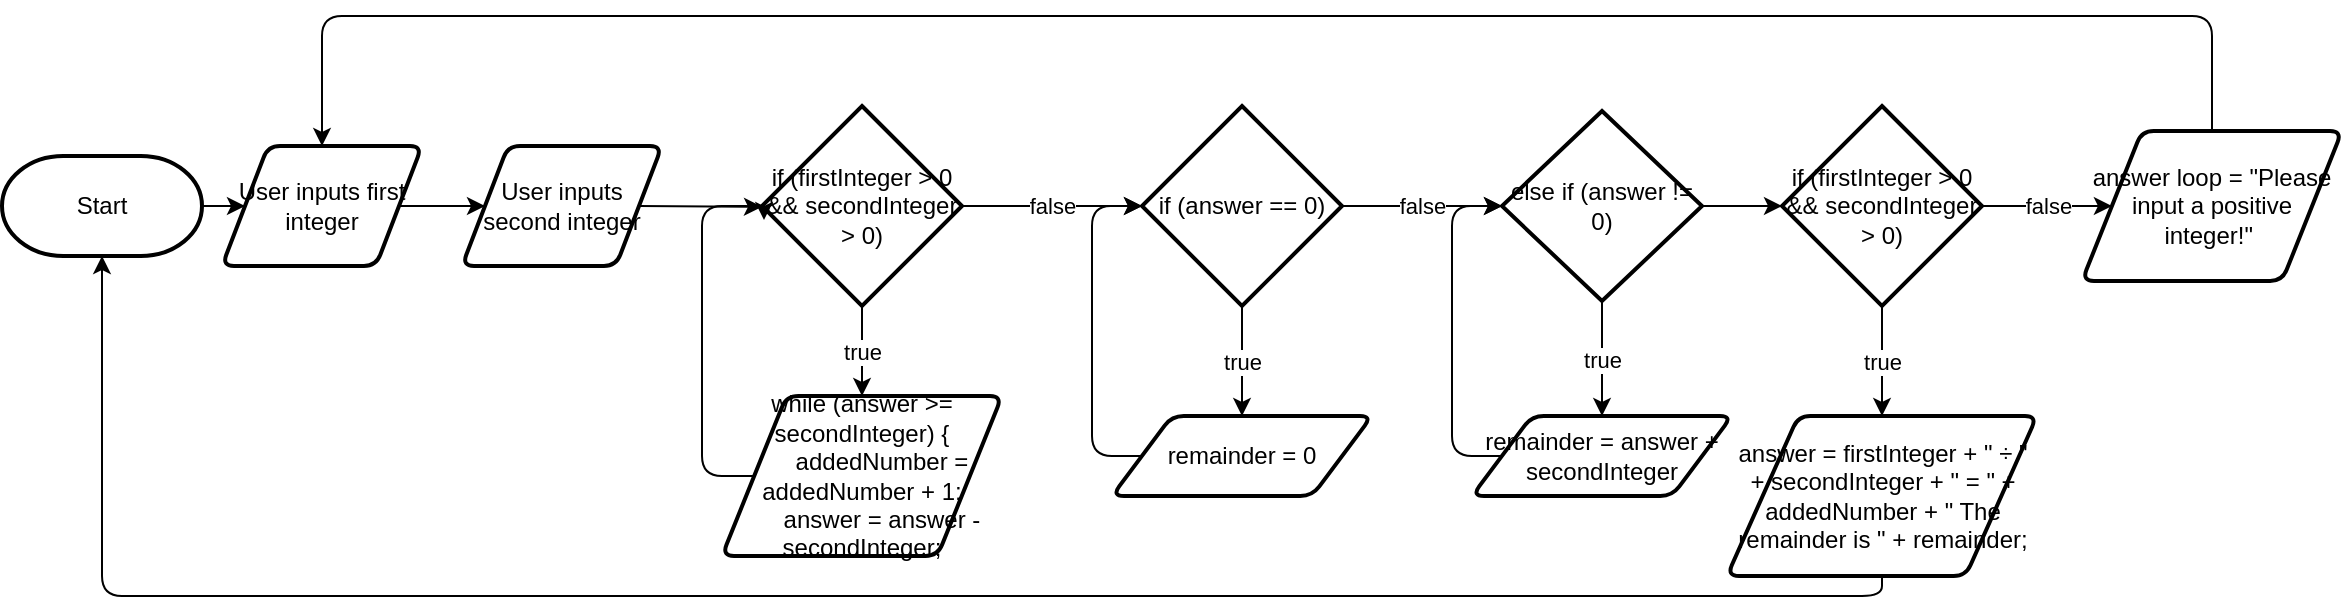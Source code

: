 <mxfile>
    <diagram id="FrXp61BSUD9EdXMxI7wD" name="Page-1">
        <mxGraphModel dx="1522" dy="771" grid="1" gridSize="10" guides="1" tooltips="1" connect="1" arrows="1" fold="1" page="1" pageScale="1" pageWidth="827" pageHeight="1169" math="0" shadow="0">
            <root>
                <mxCell id="0"/>
                <mxCell id="1" parent="0"/>
                <mxCell id="46" style="edgeStyle=none;html=1;exitX=1;exitY=0.5;exitDx=0;exitDy=0;exitPerimeter=0;entryX=0;entryY=0.5;entryDx=0;entryDy=0;" edge="1" parent="1" source="10" target="42">
                    <mxGeometry relative="1" as="geometry"/>
                </mxCell>
                <mxCell id="10" value="Start" style="strokeWidth=2;html=1;shape=mxgraph.flowchart.terminator;whiteSpace=wrap;" vertex="1" parent="1">
                    <mxGeometry x="-130" y="170" width="100" height="50" as="geometry"/>
                </mxCell>
                <mxCell id="15" value="false" style="edgeStyle=none;html=1;exitX=1;exitY=0.5;exitDx=0;exitDy=0;exitPerimeter=0;entryX=0;entryY=0.5;entryDx=0;entryDy=0;entryPerimeter=0;" edge="1" parent="1" source="11" target="14">
                    <mxGeometry relative="1" as="geometry"/>
                </mxCell>
                <mxCell id="19" value="true" style="edgeStyle=none;html=1;exitX=0.5;exitY=1;exitDx=0;exitDy=0;exitPerimeter=0;entryX=0.5;entryY=0;entryDx=0;entryDy=0;" edge="1" parent="1" source="11" target="18">
                    <mxGeometry relative="1" as="geometry"/>
                </mxCell>
                <mxCell id="11" value="if (firstInteger &amp;gt; 0 &amp;amp;&amp;amp; secondInteger &amp;gt; 0)" style="strokeWidth=2;html=1;shape=mxgraph.flowchart.decision;whiteSpace=wrap;" vertex="1" parent="1">
                    <mxGeometry x="250" y="145" width="100" height="100" as="geometry"/>
                </mxCell>
                <mxCell id="17" value="false" style="edgeStyle=none;html=1;exitX=1;exitY=0.5;exitDx=0;exitDy=0;exitPerimeter=0;entryX=0;entryY=0.5;entryDx=0;entryDy=0;entryPerimeter=0;" edge="1" parent="1" source="14" target="16">
                    <mxGeometry relative="1" as="geometry"/>
                </mxCell>
                <mxCell id="21" value="true" style="edgeStyle=none;html=1;exitX=0.5;exitY=1;exitDx=0;exitDy=0;exitPerimeter=0;entryX=0.5;entryY=0;entryDx=0;entryDy=0;" edge="1" parent="1" source="14" target="20">
                    <mxGeometry relative="1" as="geometry"/>
                </mxCell>
                <mxCell id="14" value="if (answer == 0)" style="strokeWidth=2;html=1;shape=mxgraph.flowchart.decision;whiteSpace=wrap;" vertex="1" parent="1">
                    <mxGeometry x="440" y="145" width="100" height="100" as="geometry"/>
                </mxCell>
                <mxCell id="26" value="true" style="edgeStyle=orthogonalEdgeStyle;html=1;exitX=0.5;exitY=1;exitDx=0;exitDy=0;exitPerimeter=0;entryX=0.5;entryY=0;entryDx=0;entryDy=0;" edge="1" parent="1" source="16" target="22">
                    <mxGeometry relative="1" as="geometry"/>
                </mxCell>
                <mxCell id="34" style="edgeStyle=orthogonalEdgeStyle;html=1;exitX=1;exitY=0.5;exitDx=0;exitDy=0;exitPerimeter=0;entryX=0;entryY=0.5;entryDx=0;entryDy=0;entryPerimeter=0;" edge="1" parent="1" source="16" target="31">
                    <mxGeometry relative="1" as="geometry"/>
                </mxCell>
                <mxCell id="16" value="else if (answer != 0)" style="strokeWidth=2;html=1;shape=mxgraph.flowchart.decision;whiteSpace=wrap;" vertex="1" parent="1">
                    <mxGeometry x="620" y="147.5" width="100" height="95" as="geometry"/>
                </mxCell>
                <mxCell id="25" style="edgeStyle=orthogonalEdgeStyle;html=1;exitX=0;exitY=0.5;exitDx=0;exitDy=0;entryX=0.01;entryY=0.57;entryDx=0;entryDy=0;entryPerimeter=0;" edge="1" parent="1" source="18" target="11">
                    <mxGeometry relative="1" as="geometry">
                        <Array as="points">
                            <mxPoint x="220" y="330"/>
                            <mxPoint x="220" y="195"/>
                            <mxPoint x="251" y="195"/>
                        </Array>
                    </mxGeometry>
                </mxCell>
                <mxCell id="18" value="&lt;div&gt;while (answer &amp;gt;= secondInteger) {&lt;/div&gt;&lt;div&gt;&amp;nbsp; &amp;nbsp; &amp;nbsp; addedNumber = addedNumber + 1;&lt;/div&gt;&lt;div&gt;&amp;nbsp; &amp;nbsp; &amp;nbsp; answer = answer - secondInteger;&lt;/div&gt;" style="shape=parallelogram;html=1;strokeWidth=2;perimeter=parallelogramPerimeter;whiteSpace=wrap;rounded=1;arcSize=12;size=0.23;" vertex="1" parent="1">
                    <mxGeometry x="230" y="290" width="140" height="80" as="geometry"/>
                </mxCell>
                <mxCell id="27" style="edgeStyle=orthogonalEdgeStyle;html=1;exitX=0;exitY=0.5;exitDx=0;exitDy=0;entryX=0;entryY=0.5;entryDx=0;entryDy=0;entryPerimeter=0;" edge="1" parent="1" source="20" target="14">
                    <mxGeometry relative="1" as="geometry">
                        <Array as="points">
                            <mxPoint x="415" y="320"/>
                            <mxPoint x="415" y="195"/>
                        </Array>
                    </mxGeometry>
                </mxCell>
                <mxCell id="20" value="remainder = 0" style="shape=parallelogram;html=1;strokeWidth=2;perimeter=parallelogramPerimeter;whiteSpace=wrap;rounded=1;arcSize=12;size=0.23;" vertex="1" parent="1">
                    <mxGeometry x="425" y="300" width="130" height="40" as="geometry"/>
                </mxCell>
                <mxCell id="29" style="edgeStyle=orthogonalEdgeStyle;html=1;exitX=0;exitY=0.5;exitDx=0;exitDy=0;entryX=0;entryY=0.5;entryDx=0;entryDy=0;entryPerimeter=0;" edge="1" parent="1" source="22" target="16">
                    <mxGeometry relative="1" as="geometry">
                        <Array as="points">
                            <mxPoint x="595" y="320"/>
                            <mxPoint x="595" y="195"/>
                        </Array>
                    </mxGeometry>
                </mxCell>
                <mxCell id="22" value="remainder = answer + secondInteger" style="shape=parallelogram;html=1;strokeWidth=2;perimeter=parallelogramPerimeter;whiteSpace=wrap;rounded=1;arcSize=12;size=0.23;" vertex="1" parent="1">
                    <mxGeometry x="605" y="300" width="130" height="40" as="geometry"/>
                </mxCell>
                <mxCell id="33" value="true" style="edgeStyle=orthogonalEdgeStyle;html=1;exitX=0.5;exitY=1;exitDx=0;exitDy=0;exitPerimeter=0;entryX=0.5;entryY=0;entryDx=0;entryDy=0;" edge="1" parent="1" source="31" target="32">
                    <mxGeometry relative="1" as="geometry"/>
                </mxCell>
                <mxCell id="40" value="false" style="edgeStyle=orthogonalEdgeStyle;html=1;exitX=1;exitY=0.5;exitDx=0;exitDy=0;exitPerimeter=0;entryX=0;entryY=0.5;entryDx=0;entryDy=0;" edge="1" parent="1" source="31" target="39">
                    <mxGeometry relative="1" as="geometry"/>
                </mxCell>
                <mxCell id="31" value="if (firstInteger &amp;gt; 0 &amp;amp;&amp;amp; secondInteger &amp;gt; 0)" style="strokeWidth=2;html=1;shape=mxgraph.flowchart.decision;whiteSpace=wrap;" vertex="1" parent="1">
                    <mxGeometry x="760" y="145" width="100" height="100" as="geometry"/>
                </mxCell>
                <mxCell id="37" style="edgeStyle=orthogonalEdgeStyle;html=1;exitX=0.5;exitY=1;exitDx=0;exitDy=0;entryX=0.5;entryY=1;entryDx=0;entryDy=0;entryPerimeter=0;" edge="1" parent="1" source="32" target="10">
                    <mxGeometry relative="1" as="geometry">
                        <mxPoint x="-80" y="210" as="targetPoint"/>
                    </mxGeometry>
                </mxCell>
                <mxCell id="32" value="answer =&amp;nbsp;firstInteger + &quot; ÷ &quot; + secondInteger + &quot; = &quot; + addedNumber + &quot; The remainder is &quot; + remainder;" style="shape=parallelogram;html=1;strokeWidth=2;perimeter=parallelogramPerimeter;whiteSpace=wrap;rounded=1;arcSize=12;size=0.23;" vertex="1" parent="1">
                    <mxGeometry x="732.5" y="300" width="155" height="80" as="geometry"/>
                </mxCell>
                <mxCell id="41" style="edgeStyle=orthogonalEdgeStyle;html=1;exitX=0.5;exitY=0;exitDx=0;exitDy=0;entryX=0.5;entryY=0;entryDx=0;entryDy=0;" edge="1" parent="1" source="39" target="42">
                    <mxGeometry relative="1" as="geometry">
                        <mxPoint x="30" y="157" as="targetPoint"/>
                        <Array as="points">
                            <mxPoint x="975" y="100"/>
                            <mxPoint x="30" y="100"/>
                        </Array>
                    </mxGeometry>
                </mxCell>
                <mxCell id="39" value="answer loop =&amp;nbsp;&quot;Please input a positive integer!&quot;&amp;nbsp;" style="shape=parallelogram;html=1;strokeWidth=2;perimeter=parallelogramPerimeter;whiteSpace=wrap;rounded=1;arcSize=12;size=0.23;" vertex="1" parent="1">
                    <mxGeometry x="910" y="157.5" width="130" height="75" as="geometry"/>
                </mxCell>
                <mxCell id="47" style="edgeStyle=none;html=1;exitX=1;exitY=0.5;exitDx=0;exitDy=0;entryX=0;entryY=0.5;entryDx=0;entryDy=0;" edge="1" parent="1" source="42" target="44">
                    <mxGeometry relative="1" as="geometry"/>
                </mxCell>
                <mxCell id="42" value="User inputs first integer" style="shape=parallelogram;html=1;strokeWidth=2;perimeter=parallelogramPerimeter;whiteSpace=wrap;rounded=1;arcSize=12;size=0.23;" vertex="1" parent="1">
                    <mxGeometry x="-20" y="165" width="100" height="60" as="geometry"/>
                </mxCell>
                <mxCell id="48" style="edgeStyle=none;html=1;exitX=1;exitY=0.5;exitDx=0;exitDy=0;" edge="1" parent="1" source="44">
                    <mxGeometry relative="1" as="geometry">
                        <mxPoint x="250" y="195.429" as="targetPoint"/>
                    </mxGeometry>
                </mxCell>
                <mxCell id="44" value="User inputs second integer" style="shape=parallelogram;html=1;strokeWidth=2;perimeter=parallelogramPerimeter;whiteSpace=wrap;rounded=1;arcSize=12;size=0.23;" vertex="1" parent="1">
                    <mxGeometry x="100" y="165" width="100" height="60" as="geometry"/>
                </mxCell>
            </root>
        </mxGraphModel>
    </diagram>
</mxfile>